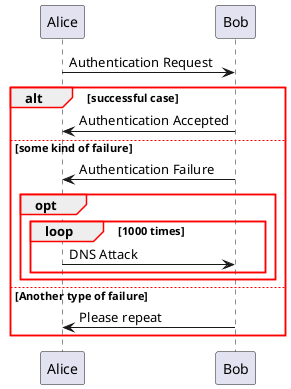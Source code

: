 {
  "sha1": "ifo5z2oc6fdl8zfm2dmslmpebab2m6x",
  "insertion": {
    "when": "2024-06-03T18:59:30.688Z",
    "user": "plantuml@gmail.com"
  }
}
@startuml
skinparam SequenceGroupBorderColor red

Alice->Bob: Authentication Request
alt successful case
    Bob->Alice: Authentication Accepted
else some kind of failure
    Bob->Alice: Authentication Failure
    opt
        loop 1000 times
            Alice->Bob: DNS Attack
        end
    end
else Another type of failure
    Bob->Alice: Please repeat
end
@enduml
